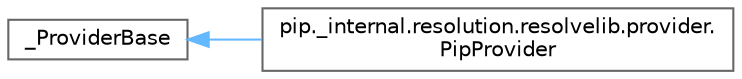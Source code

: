 digraph "Graphical Class Hierarchy"
{
 // LATEX_PDF_SIZE
  bgcolor="transparent";
  edge [fontname=Helvetica,fontsize=10,labelfontname=Helvetica,labelfontsize=10];
  node [fontname=Helvetica,fontsize=10,shape=box,height=0.2,width=0.4];
  rankdir="LR";
  Node0 [id="Node000000",label="_ProviderBase",height=0.2,width=0.4,color="grey40", fillcolor="white", style="filled",URL="$d5/d00/class__ProviderBase.html",tooltip=" "];
  Node0 -> Node1 [id="edge2809_Node000000_Node000001",dir="back",color="steelblue1",style="solid",tooltip=" "];
  Node1 [id="Node000001",label="pip._internal.resolution.resolvelib.provider.\lPipProvider",height=0.2,width=0.4,color="grey40", fillcolor="white", style="filled",URL="$d8/db1/classpip_1_1__internal_1_1resolution_1_1resolvelib_1_1provider_1_1PipProvider.html",tooltip=" "];
}
